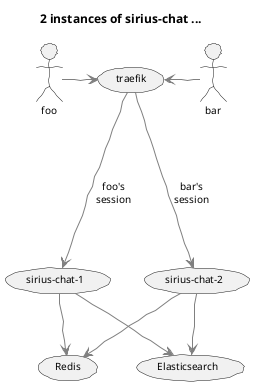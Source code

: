 @startuml
skinparam handwritten true
skinparam monochrome true
skinparam ArrowColor gray
skinparam DefaultFontSize 10
skinparam TitleFontSize 12

title 2 instances of sirius-chat ...

foo -> (traefik)
bar -left-> (traefik)
(traefik) ---> (sirius-chat-1): foo's\nsession
(traefik) ---> (sirius-chat-2): bar's\nsession
(sirius-chat-1) --> (Redis)
(sirius-chat-1) --> (Elasticsearch)
(sirius-chat-2) --> (Redis)
(sirius-chat-2) --> (Elasticsearch)

@enduml